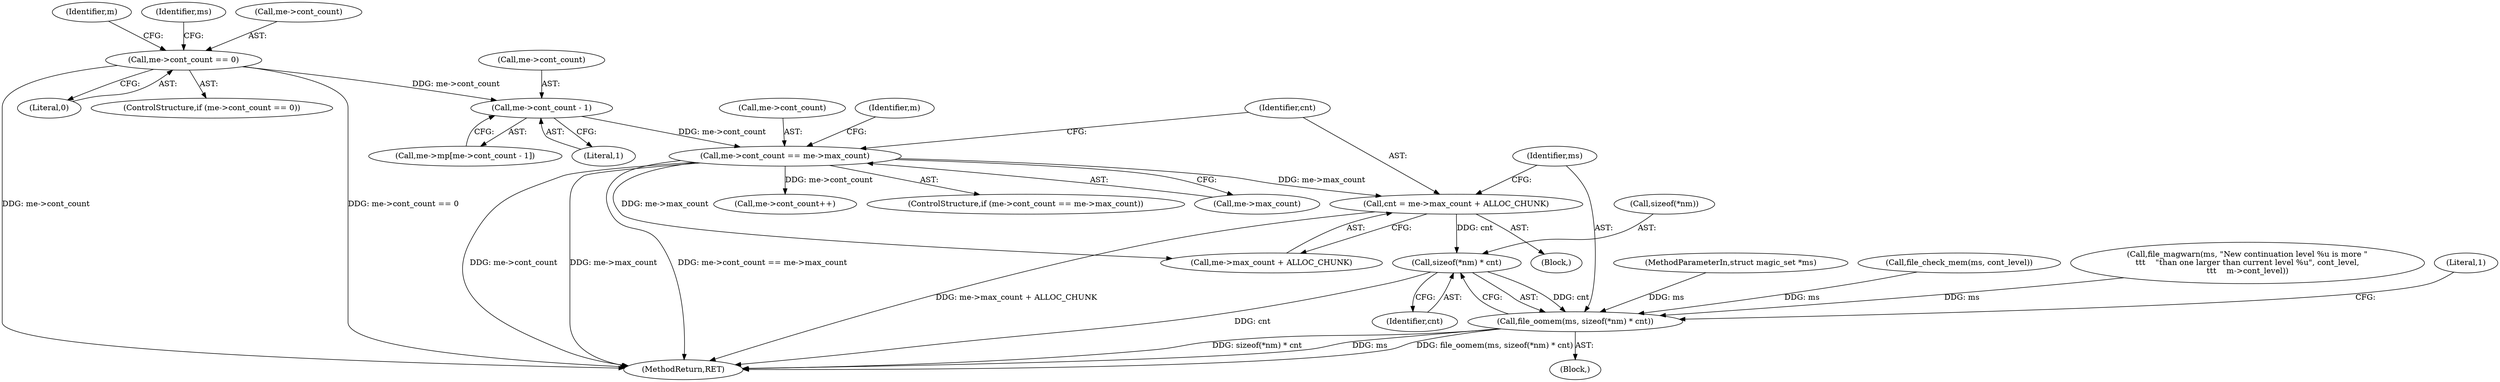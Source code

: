 digraph "0_file_4a284c89d6ef11aca34da65da7d673050a5ea320@API" {
"1000270" [label="(Call,sizeof(*nm) * cnt)"];
"1000260" [label="(Call,cnt = me->max_count + ALLOC_CHUNK)"];
"1000250" [label="(Call,me->cont_count == me->max_count)"];
"1000222" [label="(Call,me->cont_count - 1)"];
"1000203" [label="(Call,me->cont_count == 0)"];
"1000268" [label="(Call,file_oomem(ms, sizeof(*nm) * cnt))"];
"1000218" [label="(Call,me->mp[me->cont_count - 1])"];
"1000269" [label="(Identifier,ms)"];
"1000274" [label="(Identifier,cnt)"];
"1000267" [label="(Block,)"];
"1000130" [label="(MethodParameterIn,struct magic_set *ms)"];
"1000271" [label="(Call,sizeof(*nm))"];
"1000251" [label="(Call,me->cont_count)"];
"1001534" [label="(MethodReturn,RET)"];
"1000254" [label="(Call,me->max_count)"];
"1000207" [label="(Literal,0)"];
"1000293" [label="(Identifier,m)"];
"1000202" [label="(ControlStructure,if (me->cont_count == 0))"];
"1000216" [label="(Identifier,m)"];
"1000268" [label="(Call,file_oomem(ms, sizeof(*nm) * cnt))"];
"1000203" [label="(Call,me->cont_count == 0)"];
"1000262" [label="(Call,me->max_count + ALLOC_CHUNK)"];
"1000210" [label="(Identifier,ms)"];
"1000173" [label="(Call,file_check_mem(ms, cont_level))"];
"1000270" [label="(Call,sizeof(*nm) * cnt)"];
"1000260" [label="(Call,cnt = me->max_count + ALLOC_CHUNK)"];
"1000226" [label="(Literal,1)"];
"1000242" [label="(Call,file_magwarn(ms, \"New continuation level %u is more \"\n\t\t\t    \"than one larger than current level %u\", cont_level,\n\t\t\t    m->cont_level))"];
"1000222" [label="(Call,me->cont_count - 1)"];
"1000299" [label="(Call,me->cont_count++)"];
"1000223" [label="(Call,me->cont_count)"];
"1000204" [label="(Call,me->cont_count)"];
"1000261" [label="(Identifier,cnt)"];
"1000257" [label="(Block,)"];
"1000250" [label="(Call,me->cont_count == me->max_count)"];
"1000249" [label="(ControlStructure,if (me->cont_count == me->max_count))"];
"1000277" [label="(Literal,1)"];
"1000270" -> "1000268"  [label="AST: "];
"1000270" -> "1000274"  [label="CFG: "];
"1000271" -> "1000270"  [label="AST: "];
"1000274" -> "1000270"  [label="AST: "];
"1000268" -> "1000270"  [label="CFG: "];
"1000270" -> "1001534"  [label="DDG: cnt"];
"1000270" -> "1000268"  [label="DDG: cnt"];
"1000260" -> "1000270"  [label="DDG: cnt"];
"1000260" -> "1000257"  [label="AST: "];
"1000260" -> "1000262"  [label="CFG: "];
"1000261" -> "1000260"  [label="AST: "];
"1000262" -> "1000260"  [label="AST: "];
"1000269" -> "1000260"  [label="CFG: "];
"1000260" -> "1001534"  [label="DDG: me->max_count + ALLOC_CHUNK"];
"1000250" -> "1000260"  [label="DDG: me->max_count"];
"1000250" -> "1000249"  [label="AST: "];
"1000250" -> "1000254"  [label="CFG: "];
"1000251" -> "1000250"  [label="AST: "];
"1000254" -> "1000250"  [label="AST: "];
"1000261" -> "1000250"  [label="CFG: "];
"1000293" -> "1000250"  [label="CFG: "];
"1000250" -> "1001534"  [label="DDG: me->cont_count"];
"1000250" -> "1001534"  [label="DDG: me->max_count"];
"1000250" -> "1001534"  [label="DDG: me->cont_count == me->max_count"];
"1000222" -> "1000250"  [label="DDG: me->cont_count"];
"1000250" -> "1000262"  [label="DDG: me->max_count"];
"1000250" -> "1000299"  [label="DDG: me->cont_count"];
"1000222" -> "1000218"  [label="AST: "];
"1000222" -> "1000226"  [label="CFG: "];
"1000223" -> "1000222"  [label="AST: "];
"1000226" -> "1000222"  [label="AST: "];
"1000218" -> "1000222"  [label="CFG: "];
"1000203" -> "1000222"  [label="DDG: me->cont_count"];
"1000203" -> "1000202"  [label="AST: "];
"1000203" -> "1000207"  [label="CFG: "];
"1000204" -> "1000203"  [label="AST: "];
"1000207" -> "1000203"  [label="AST: "];
"1000210" -> "1000203"  [label="CFG: "];
"1000216" -> "1000203"  [label="CFG: "];
"1000203" -> "1001534"  [label="DDG: me->cont_count == 0"];
"1000203" -> "1001534"  [label="DDG: me->cont_count"];
"1000268" -> "1000267"  [label="AST: "];
"1000269" -> "1000268"  [label="AST: "];
"1000277" -> "1000268"  [label="CFG: "];
"1000268" -> "1001534"  [label="DDG: ms"];
"1000268" -> "1001534"  [label="DDG: file_oomem(ms, sizeof(*nm) * cnt)"];
"1000268" -> "1001534"  [label="DDG: sizeof(*nm) * cnt"];
"1000173" -> "1000268"  [label="DDG: ms"];
"1000242" -> "1000268"  [label="DDG: ms"];
"1000130" -> "1000268"  [label="DDG: ms"];
}
